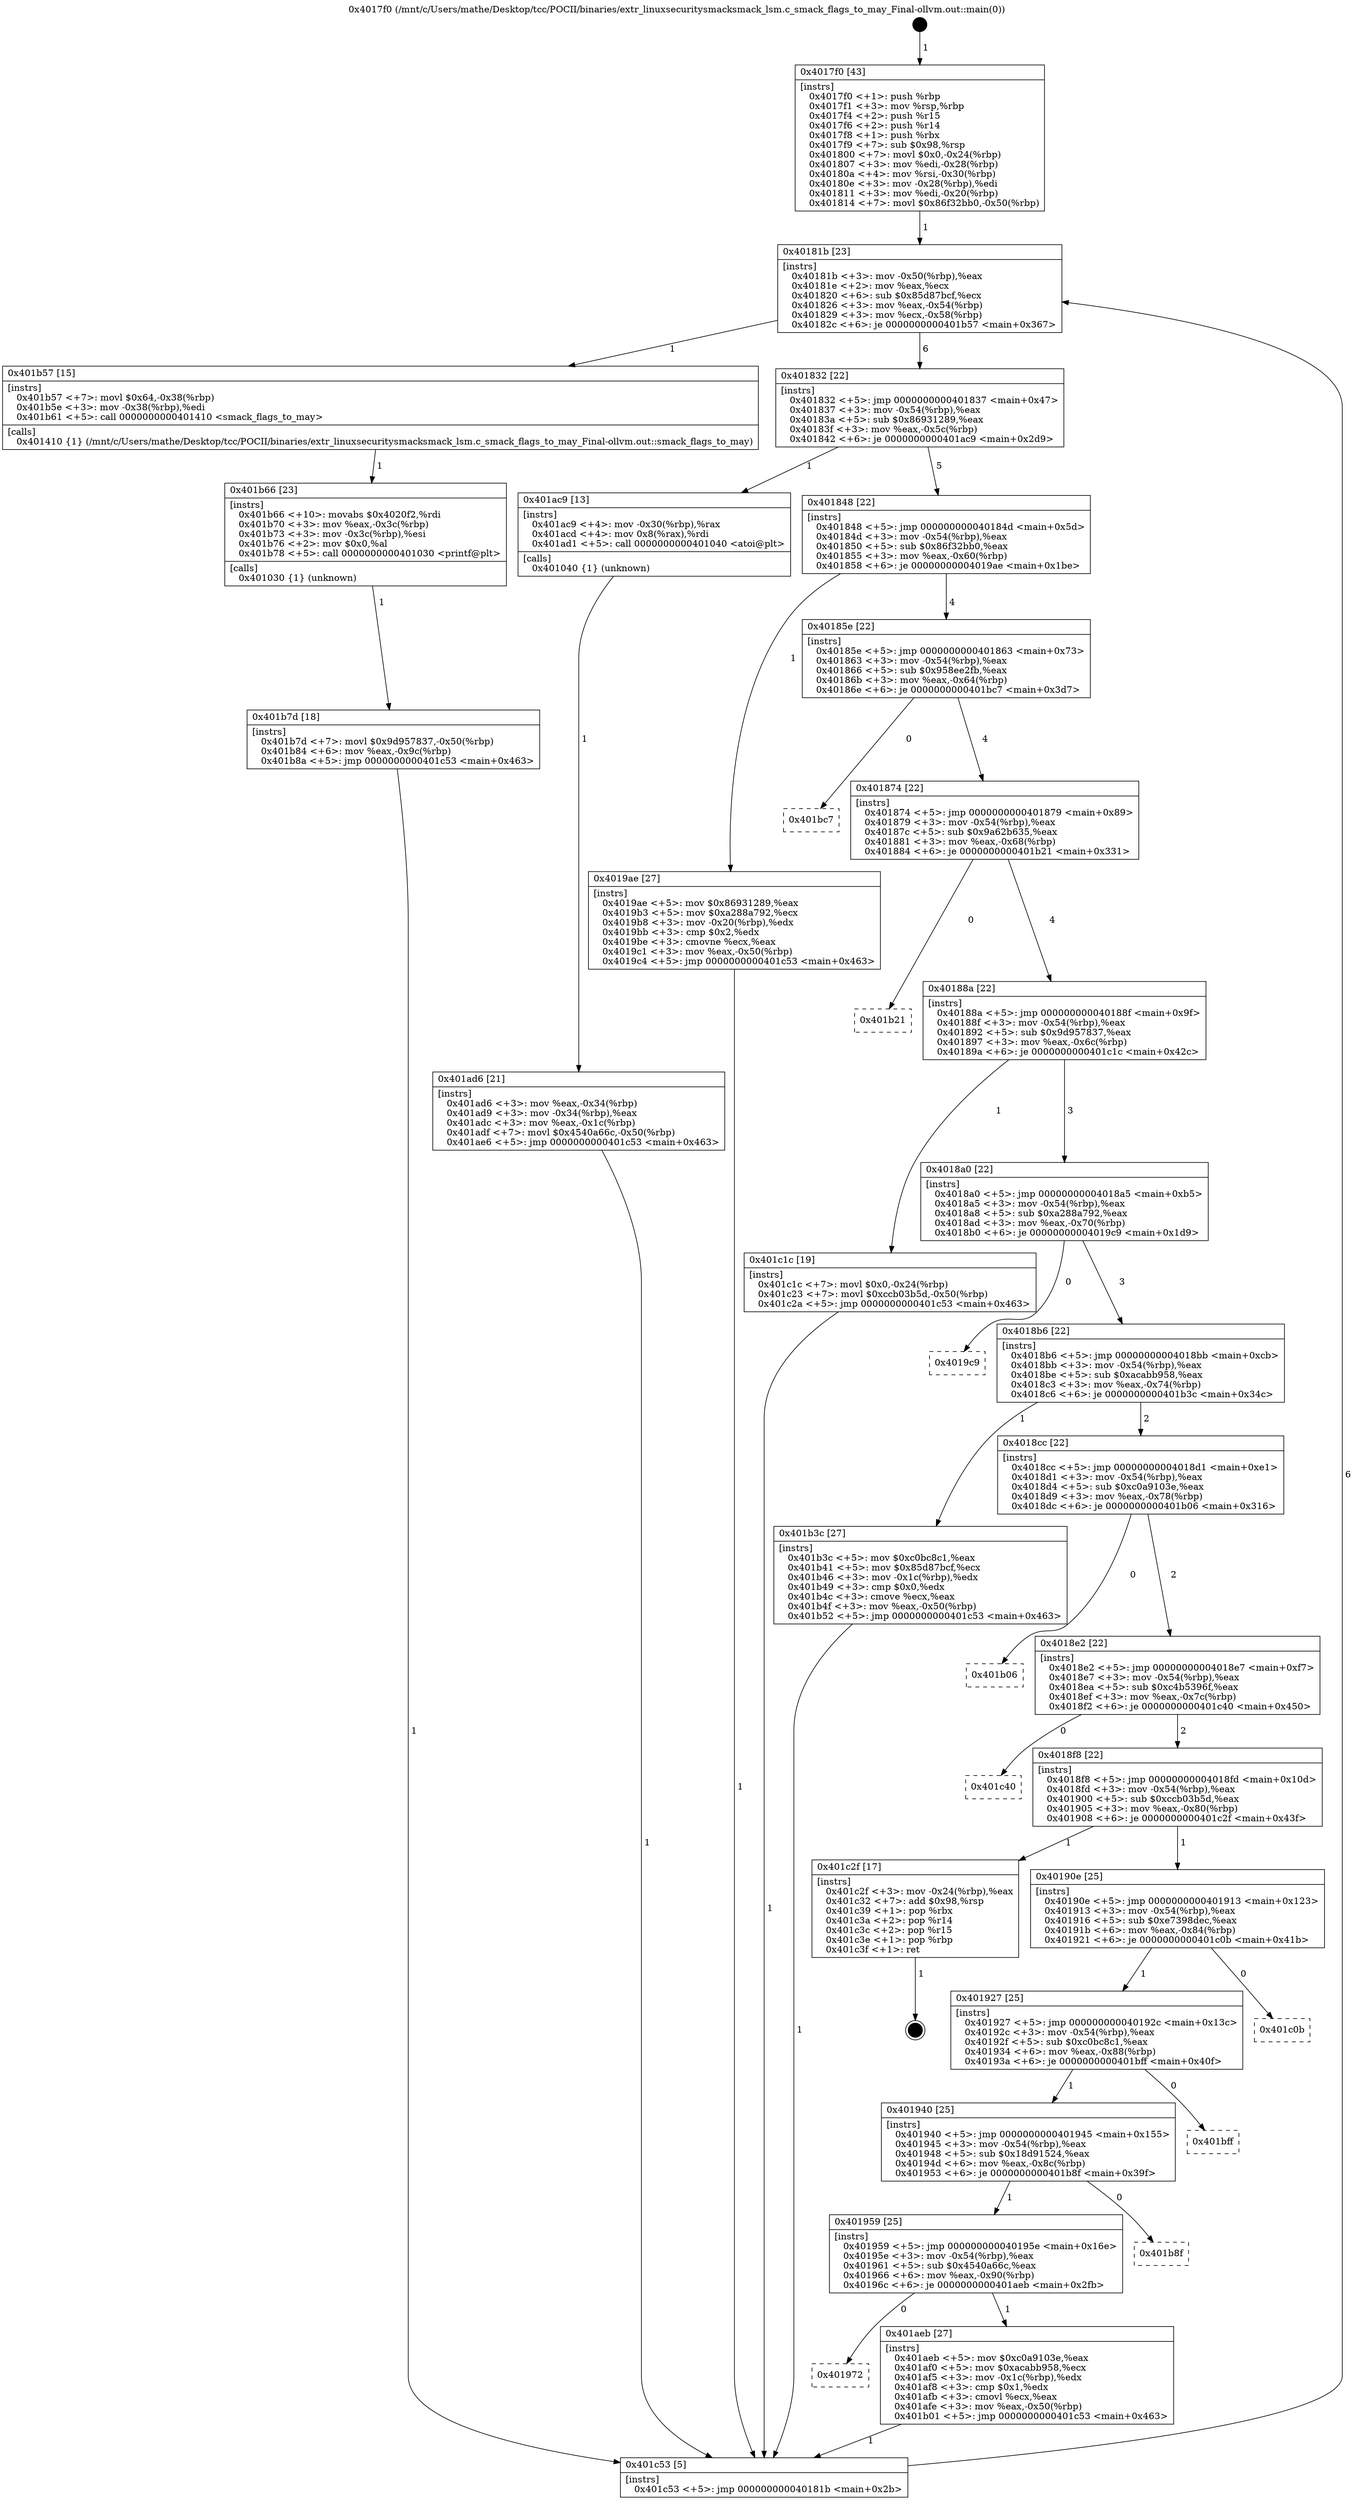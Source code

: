 digraph "0x4017f0" {
  label = "0x4017f0 (/mnt/c/Users/mathe/Desktop/tcc/POCII/binaries/extr_linuxsecuritysmacksmack_lsm.c_smack_flags_to_may_Final-ollvm.out::main(0))"
  labelloc = "t"
  node[shape=record]

  Entry [label="",width=0.3,height=0.3,shape=circle,fillcolor=black,style=filled]
  "0x40181b" [label="{
     0x40181b [23]\l
     | [instrs]\l
     &nbsp;&nbsp;0x40181b \<+3\>: mov -0x50(%rbp),%eax\l
     &nbsp;&nbsp;0x40181e \<+2\>: mov %eax,%ecx\l
     &nbsp;&nbsp;0x401820 \<+6\>: sub $0x85d87bcf,%ecx\l
     &nbsp;&nbsp;0x401826 \<+3\>: mov %eax,-0x54(%rbp)\l
     &nbsp;&nbsp;0x401829 \<+3\>: mov %ecx,-0x58(%rbp)\l
     &nbsp;&nbsp;0x40182c \<+6\>: je 0000000000401b57 \<main+0x367\>\l
  }"]
  "0x401b57" [label="{
     0x401b57 [15]\l
     | [instrs]\l
     &nbsp;&nbsp;0x401b57 \<+7\>: movl $0x64,-0x38(%rbp)\l
     &nbsp;&nbsp;0x401b5e \<+3\>: mov -0x38(%rbp),%edi\l
     &nbsp;&nbsp;0x401b61 \<+5\>: call 0000000000401410 \<smack_flags_to_may\>\l
     | [calls]\l
     &nbsp;&nbsp;0x401410 \{1\} (/mnt/c/Users/mathe/Desktop/tcc/POCII/binaries/extr_linuxsecuritysmacksmack_lsm.c_smack_flags_to_may_Final-ollvm.out::smack_flags_to_may)\l
  }"]
  "0x401832" [label="{
     0x401832 [22]\l
     | [instrs]\l
     &nbsp;&nbsp;0x401832 \<+5\>: jmp 0000000000401837 \<main+0x47\>\l
     &nbsp;&nbsp;0x401837 \<+3\>: mov -0x54(%rbp),%eax\l
     &nbsp;&nbsp;0x40183a \<+5\>: sub $0x86931289,%eax\l
     &nbsp;&nbsp;0x40183f \<+3\>: mov %eax,-0x5c(%rbp)\l
     &nbsp;&nbsp;0x401842 \<+6\>: je 0000000000401ac9 \<main+0x2d9\>\l
  }"]
  Exit [label="",width=0.3,height=0.3,shape=circle,fillcolor=black,style=filled,peripheries=2]
  "0x401ac9" [label="{
     0x401ac9 [13]\l
     | [instrs]\l
     &nbsp;&nbsp;0x401ac9 \<+4\>: mov -0x30(%rbp),%rax\l
     &nbsp;&nbsp;0x401acd \<+4\>: mov 0x8(%rax),%rdi\l
     &nbsp;&nbsp;0x401ad1 \<+5\>: call 0000000000401040 \<atoi@plt\>\l
     | [calls]\l
     &nbsp;&nbsp;0x401040 \{1\} (unknown)\l
  }"]
  "0x401848" [label="{
     0x401848 [22]\l
     | [instrs]\l
     &nbsp;&nbsp;0x401848 \<+5\>: jmp 000000000040184d \<main+0x5d\>\l
     &nbsp;&nbsp;0x40184d \<+3\>: mov -0x54(%rbp),%eax\l
     &nbsp;&nbsp;0x401850 \<+5\>: sub $0x86f32bb0,%eax\l
     &nbsp;&nbsp;0x401855 \<+3\>: mov %eax,-0x60(%rbp)\l
     &nbsp;&nbsp;0x401858 \<+6\>: je 00000000004019ae \<main+0x1be\>\l
  }"]
  "0x401b7d" [label="{
     0x401b7d [18]\l
     | [instrs]\l
     &nbsp;&nbsp;0x401b7d \<+7\>: movl $0x9d957837,-0x50(%rbp)\l
     &nbsp;&nbsp;0x401b84 \<+6\>: mov %eax,-0x9c(%rbp)\l
     &nbsp;&nbsp;0x401b8a \<+5\>: jmp 0000000000401c53 \<main+0x463\>\l
  }"]
  "0x4019ae" [label="{
     0x4019ae [27]\l
     | [instrs]\l
     &nbsp;&nbsp;0x4019ae \<+5\>: mov $0x86931289,%eax\l
     &nbsp;&nbsp;0x4019b3 \<+5\>: mov $0xa288a792,%ecx\l
     &nbsp;&nbsp;0x4019b8 \<+3\>: mov -0x20(%rbp),%edx\l
     &nbsp;&nbsp;0x4019bb \<+3\>: cmp $0x2,%edx\l
     &nbsp;&nbsp;0x4019be \<+3\>: cmovne %ecx,%eax\l
     &nbsp;&nbsp;0x4019c1 \<+3\>: mov %eax,-0x50(%rbp)\l
     &nbsp;&nbsp;0x4019c4 \<+5\>: jmp 0000000000401c53 \<main+0x463\>\l
  }"]
  "0x40185e" [label="{
     0x40185e [22]\l
     | [instrs]\l
     &nbsp;&nbsp;0x40185e \<+5\>: jmp 0000000000401863 \<main+0x73\>\l
     &nbsp;&nbsp;0x401863 \<+3\>: mov -0x54(%rbp),%eax\l
     &nbsp;&nbsp;0x401866 \<+5\>: sub $0x958ee2fb,%eax\l
     &nbsp;&nbsp;0x40186b \<+3\>: mov %eax,-0x64(%rbp)\l
     &nbsp;&nbsp;0x40186e \<+6\>: je 0000000000401bc7 \<main+0x3d7\>\l
  }"]
  "0x401c53" [label="{
     0x401c53 [5]\l
     | [instrs]\l
     &nbsp;&nbsp;0x401c53 \<+5\>: jmp 000000000040181b \<main+0x2b\>\l
  }"]
  "0x4017f0" [label="{
     0x4017f0 [43]\l
     | [instrs]\l
     &nbsp;&nbsp;0x4017f0 \<+1\>: push %rbp\l
     &nbsp;&nbsp;0x4017f1 \<+3\>: mov %rsp,%rbp\l
     &nbsp;&nbsp;0x4017f4 \<+2\>: push %r15\l
     &nbsp;&nbsp;0x4017f6 \<+2\>: push %r14\l
     &nbsp;&nbsp;0x4017f8 \<+1\>: push %rbx\l
     &nbsp;&nbsp;0x4017f9 \<+7\>: sub $0x98,%rsp\l
     &nbsp;&nbsp;0x401800 \<+7\>: movl $0x0,-0x24(%rbp)\l
     &nbsp;&nbsp;0x401807 \<+3\>: mov %edi,-0x28(%rbp)\l
     &nbsp;&nbsp;0x40180a \<+4\>: mov %rsi,-0x30(%rbp)\l
     &nbsp;&nbsp;0x40180e \<+3\>: mov -0x28(%rbp),%edi\l
     &nbsp;&nbsp;0x401811 \<+3\>: mov %edi,-0x20(%rbp)\l
     &nbsp;&nbsp;0x401814 \<+7\>: movl $0x86f32bb0,-0x50(%rbp)\l
  }"]
  "0x401ad6" [label="{
     0x401ad6 [21]\l
     | [instrs]\l
     &nbsp;&nbsp;0x401ad6 \<+3\>: mov %eax,-0x34(%rbp)\l
     &nbsp;&nbsp;0x401ad9 \<+3\>: mov -0x34(%rbp),%eax\l
     &nbsp;&nbsp;0x401adc \<+3\>: mov %eax,-0x1c(%rbp)\l
     &nbsp;&nbsp;0x401adf \<+7\>: movl $0x4540a66c,-0x50(%rbp)\l
     &nbsp;&nbsp;0x401ae6 \<+5\>: jmp 0000000000401c53 \<main+0x463\>\l
  }"]
  "0x401b66" [label="{
     0x401b66 [23]\l
     | [instrs]\l
     &nbsp;&nbsp;0x401b66 \<+10\>: movabs $0x4020f2,%rdi\l
     &nbsp;&nbsp;0x401b70 \<+3\>: mov %eax,-0x3c(%rbp)\l
     &nbsp;&nbsp;0x401b73 \<+3\>: mov -0x3c(%rbp),%esi\l
     &nbsp;&nbsp;0x401b76 \<+2\>: mov $0x0,%al\l
     &nbsp;&nbsp;0x401b78 \<+5\>: call 0000000000401030 \<printf@plt\>\l
     | [calls]\l
     &nbsp;&nbsp;0x401030 \{1\} (unknown)\l
  }"]
  "0x401bc7" [label="{
     0x401bc7\l
  }", style=dashed]
  "0x401874" [label="{
     0x401874 [22]\l
     | [instrs]\l
     &nbsp;&nbsp;0x401874 \<+5\>: jmp 0000000000401879 \<main+0x89\>\l
     &nbsp;&nbsp;0x401879 \<+3\>: mov -0x54(%rbp),%eax\l
     &nbsp;&nbsp;0x40187c \<+5\>: sub $0x9a62b635,%eax\l
     &nbsp;&nbsp;0x401881 \<+3\>: mov %eax,-0x68(%rbp)\l
     &nbsp;&nbsp;0x401884 \<+6\>: je 0000000000401b21 \<main+0x331\>\l
  }"]
  "0x401972" [label="{
     0x401972\l
  }", style=dashed]
  "0x401b21" [label="{
     0x401b21\l
  }", style=dashed]
  "0x40188a" [label="{
     0x40188a [22]\l
     | [instrs]\l
     &nbsp;&nbsp;0x40188a \<+5\>: jmp 000000000040188f \<main+0x9f\>\l
     &nbsp;&nbsp;0x40188f \<+3\>: mov -0x54(%rbp),%eax\l
     &nbsp;&nbsp;0x401892 \<+5\>: sub $0x9d957837,%eax\l
     &nbsp;&nbsp;0x401897 \<+3\>: mov %eax,-0x6c(%rbp)\l
     &nbsp;&nbsp;0x40189a \<+6\>: je 0000000000401c1c \<main+0x42c\>\l
  }"]
  "0x401aeb" [label="{
     0x401aeb [27]\l
     | [instrs]\l
     &nbsp;&nbsp;0x401aeb \<+5\>: mov $0xc0a9103e,%eax\l
     &nbsp;&nbsp;0x401af0 \<+5\>: mov $0xacabb958,%ecx\l
     &nbsp;&nbsp;0x401af5 \<+3\>: mov -0x1c(%rbp),%edx\l
     &nbsp;&nbsp;0x401af8 \<+3\>: cmp $0x1,%edx\l
     &nbsp;&nbsp;0x401afb \<+3\>: cmovl %ecx,%eax\l
     &nbsp;&nbsp;0x401afe \<+3\>: mov %eax,-0x50(%rbp)\l
     &nbsp;&nbsp;0x401b01 \<+5\>: jmp 0000000000401c53 \<main+0x463\>\l
  }"]
  "0x401c1c" [label="{
     0x401c1c [19]\l
     | [instrs]\l
     &nbsp;&nbsp;0x401c1c \<+7\>: movl $0x0,-0x24(%rbp)\l
     &nbsp;&nbsp;0x401c23 \<+7\>: movl $0xccb03b5d,-0x50(%rbp)\l
     &nbsp;&nbsp;0x401c2a \<+5\>: jmp 0000000000401c53 \<main+0x463\>\l
  }"]
  "0x4018a0" [label="{
     0x4018a0 [22]\l
     | [instrs]\l
     &nbsp;&nbsp;0x4018a0 \<+5\>: jmp 00000000004018a5 \<main+0xb5\>\l
     &nbsp;&nbsp;0x4018a5 \<+3\>: mov -0x54(%rbp),%eax\l
     &nbsp;&nbsp;0x4018a8 \<+5\>: sub $0xa288a792,%eax\l
     &nbsp;&nbsp;0x4018ad \<+3\>: mov %eax,-0x70(%rbp)\l
     &nbsp;&nbsp;0x4018b0 \<+6\>: je 00000000004019c9 \<main+0x1d9\>\l
  }"]
  "0x401959" [label="{
     0x401959 [25]\l
     | [instrs]\l
     &nbsp;&nbsp;0x401959 \<+5\>: jmp 000000000040195e \<main+0x16e\>\l
     &nbsp;&nbsp;0x40195e \<+3\>: mov -0x54(%rbp),%eax\l
     &nbsp;&nbsp;0x401961 \<+5\>: sub $0x4540a66c,%eax\l
     &nbsp;&nbsp;0x401966 \<+6\>: mov %eax,-0x90(%rbp)\l
     &nbsp;&nbsp;0x40196c \<+6\>: je 0000000000401aeb \<main+0x2fb\>\l
  }"]
  "0x4019c9" [label="{
     0x4019c9\l
  }", style=dashed]
  "0x4018b6" [label="{
     0x4018b6 [22]\l
     | [instrs]\l
     &nbsp;&nbsp;0x4018b6 \<+5\>: jmp 00000000004018bb \<main+0xcb\>\l
     &nbsp;&nbsp;0x4018bb \<+3\>: mov -0x54(%rbp),%eax\l
     &nbsp;&nbsp;0x4018be \<+5\>: sub $0xacabb958,%eax\l
     &nbsp;&nbsp;0x4018c3 \<+3\>: mov %eax,-0x74(%rbp)\l
     &nbsp;&nbsp;0x4018c6 \<+6\>: je 0000000000401b3c \<main+0x34c\>\l
  }"]
  "0x401b8f" [label="{
     0x401b8f\l
  }", style=dashed]
  "0x401b3c" [label="{
     0x401b3c [27]\l
     | [instrs]\l
     &nbsp;&nbsp;0x401b3c \<+5\>: mov $0xc0bc8c1,%eax\l
     &nbsp;&nbsp;0x401b41 \<+5\>: mov $0x85d87bcf,%ecx\l
     &nbsp;&nbsp;0x401b46 \<+3\>: mov -0x1c(%rbp),%edx\l
     &nbsp;&nbsp;0x401b49 \<+3\>: cmp $0x0,%edx\l
     &nbsp;&nbsp;0x401b4c \<+3\>: cmove %ecx,%eax\l
     &nbsp;&nbsp;0x401b4f \<+3\>: mov %eax,-0x50(%rbp)\l
     &nbsp;&nbsp;0x401b52 \<+5\>: jmp 0000000000401c53 \<main+0x463\>\l
  }"]
  "0x4018cc" [label="{
     0x4018cc [22]\l
     | [instrs]\l
     &nbsp;&nbsp;0x4018cc \<+5\>: jmp 00000000004018d1 \<main+0xe1\>\l
     &nbsp;&nbsp;0x4018d1 \<+3\>: mov -0x54(%rbp),%eax\l
     &nbsp;&nbsp;0x4018d4 \<+5\>: sub $0xc0a9103e,%eax\l
     &nbsp;&nbsp;0x4018d9 \<+3\>: mov %eax,-0x78(%rbp)\l
     &nbsp;&nbsp;0x4018dc \<+6\>: je 0000000000401b06 \<main+0x316\>\l
  }"]
  "0x401940" [label="{
     0x401940 [25]\l
     | [instrs]\l
     &nbsp;&nbsp;0x401940 \<+5\>: jmp 0000000000401945 \<main+0x155\>\l
     &nbsp;&nbsp;0x401945 \<+3\>: mov -0x54(%rbp),%eax\l
     &nbsp;&nbsp;0x401948 \<+5\>: sub $0x18d91524,%eax\l
     &nbsp;&nbsp;0x40194d \<+6\>: mov %eax,-0x8c(%rbp)\l
     &nbsp;&nbsp;0x401953 \<+6\>: je 0000000000401b8f \<main+0x39f\>\l
  }"]
  "0x401b06" [label="{
     0x401b06\l
  }", style=dashed]
  "0x4018e2" [label="{
     0x4018e2 [22]\l
     | [instrs]\l
     &nbsp;&nbsp;0x4018e2 \<+5\>: jmp 00000000004018e7 \<main+0xf7\>\l
     &nbsp;&nbsp;0x4018e7 \<+3\>: mov -0x54(%rbp),%eax\l
     &nbsp;&nbsp;0x4018ea \<+5\>: sub $0xc4b5396f,%eax\l
     &nbsp;&nbsp;0x4018ef \<+3\>: mov %eax,-0x7c(%rbp)\l
     &nbsp;&nbsp;0x4018f2 \<+6\>: je 0000000000401c40 \<main+0x450\>\l
  }"]
  "0x401bff" [label="{
     0x401bff\l
  }", style=dashed]
  "0x401c40" [label="{
     0x401c40\l
  }", style=dashed]
  "0x4018f8" [label="{
     0x4018f8 [22]\l
     | [instrs]\l
     &nbsp;&nbsp;0x4018f8 \<+5\>: jmp 00000000004018fd \<main+0x10d\>\l
     &nbsp;&nbsp;0x4018fd \<+3\>: mov -0x54(%rbp),%eax\l
     &nbsp;&nbsp;0x401900 \<+5\>: sub $0xccb03b5d,%eax\l
     &nbsp;&nbsp;0x401905 \<+3\>: mov %eax,-0x80(%rbp)\l
     &nbsp;&nbsp;0x401908 \<+6\>: je 0000000000401c2f \<main+0x43f\>\l
  }"]
  "0x401927" [label="{
     0x401927 [25]\l
     | [instrs]\l
     &nbsp;&nbsp;0x401927 \<+5\>: jmp 000000000040192c \<main+0x13c\>\l
     &nbsp;&nbsp;0x40192c \<+3\>: mov -0x54(%rbp),%eax\l
     &nbsp;&nbsp;0x40192f \<+5\>: sub $0xc0bc8c1,%eax\l
     &nbsp;&nbsp;0x401934 \<+6\>: mov %eax,-0x88(%rbp)\l
     &nbsp;&nbsp;0x40193a \<+6\>: je 0000000000401bff \<main+0x40f\>\l
  }"]
  "0x401c2f" [label="{
     0x401c2f [17]\l
     | [instrs]\l
     &nbsp;&nbsp;0x401c2f \<+3\>: mov -0x24(%rbp),%eax\l
     &nbsp;&nbsp;0x401c32 \<+7\>: add $0x98,%rsp\l
     &nbsp;&nbsp;0x401c39 \<+1\>: pop %rbx\l
     &nbsp;&nbsp;0x401c3a \<+2\>: pop %r14\l
     &nbsp;&nbsp;0x401c3c \<+2\>: pop %r15\l
     &nbsp;&nbsp;0x401c3e \<+1\>: pop %rbp\l
     &nbsp;&nbsp;0x401c3f \<+1\>: ret\l
  }"]
  "0x40190e" [label="{
     0x40190e [25]\l
     | [instrs]\l
     &nbsp;&nbsp;0x40190e \<+5\>: jmp 0000000000401913 \<main+0x123\>\l
     &nbsp;&nbsp;0x401913 \<+3\>: mov -0x54(%rbp),%eax\l
     &nbsp;&nbsp;0x401916 \<+5\>: sub $0xe7398dec,%eax\l
     &nbsp;&nbsp;0x40191b \<+6\>: mov %eax,-0x84(%rbp)\l
     &nbsp;&nbsp;0x401921 \<+6\>: je 0000000000401c0b \<main+0x41b\>\l
  }"]
  "0x401c0b" [label="{
     0x401c0b\l
  }", style=dashed]
  Entry -> "0x4017f0" [label=" 1"]
  "0x40181b" -> "0x401b57" [label=" 1"]
  "0x40181b" -> "0x401832" [label=" 6"]
  "0x401c2f" -> Exit [label=" 1"]
  "0x401832" -> "0x401ac9" [label=" 1"]
  "0x401832" -> "0x401848" [label=" 5"]
  "0x401c1c" -> "0x401c53" [label=" 1"]
  "0x401848" -> "0x4019ae" [label=" 1"]
  "0x401848" -> "0x40185e" [label=" 4"]
  "0x4019ae" -> "0x401c53" [label=" 1"]
  "0x4017f0" -> "0x40181b" [label=" 1"]
  "0x401c53" -> "0x40181b" [label=" 6"]
  "0x401ac9" -> "0x401ad6" [label=" 1"]
  "0x401ad6" -> "0x401c53" [label=" 1"]
  "0x401b7d" -> "0x401c53" [label=" 1"]
  "0x40185e" -> "0x401bc7" [label=" 0"]
  "0x40185e" -> "0x401874" [label=" 4"]
  "0x401b66" -> "0x401b7d" [label=" 1"]
  "0x401874" -> "0x401b21" [label=" 0"]
  "0x401874" -> "0x40188a" [label=" 4"]
  "0x401b57" -> "0x401b66" [label=" 1"]
  "0x40188a" -> "0x401c1c" [label=" 1"]
  "0x40188a" -> "0x4018a0" [label=" 3"]
  "0x401b3c" -> "0x401c53" [label=" 1"]
  "0x4018a0" -> "0x4019c9" [label=" 0"]
  "0x4018a0" -> "0x4018b6" [label=" 3"]
  "0x401959" -> "0x401972" [label=" 0"]
  "0x4018b6" -> "0x401b3c" [label=" 1"]
  "0x4018b6" -> "0x4018cc" [label=" 2"]
  "0x401959" -> "0x401aeb" [label=" 1"]
  "0x4018cc" -> "0x401b06" [label=" 0"]
  "0x4018cc" -> "0x4018e2" [label=" 2"]
  "0x401940" -> "0x401959" [label=" 1"]
  "0x4018e2" -> "0x401c40" [label=" 0"]
  "0x4018e2" -> "0x4018f8" [label=" 2"]
  "0x401940" -> "0x401b8f" [label=" 0"]
  "0x4018f8" -> "0x401c2f" [label=" 1"]
  "0x4018f8" -> "0x40190e" [label=" 1"]
  "0x401927" -> "0x401940" [label=" 1"]
  "0x40190e" -> "0x401c0b" [label=" 0"]
  "0x40190e" -> "0x401927" [label=" 1"]
  "0x401aeb" -> "0x401c53" [label=" 1"]
  "0x401927" -> "0x401bff" [label=" 0"]
}
